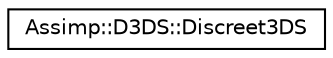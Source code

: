 digraph "Graphical Class Hierarchy"
{
  edge [fontname="Helvetica",fontsize="10",labelfontname="Helvetica",labelfontsize="10"];
  node [fontname="Helvetica",fontsize="10",shape=record];
  rankdir="LR";
  Node1 [label="Assimp::D3DS::Discreet3DS",height=0.2,width=0.4,color="black", fillcolor="white", style="filled",URL="$class_assimp_1_1_d3_d_s_1_1_discreet3_d_s.html"];
}
